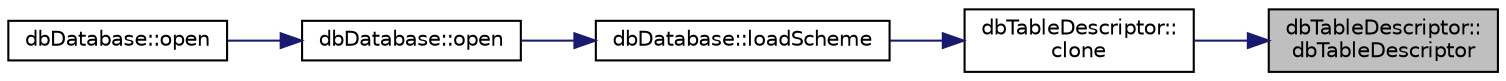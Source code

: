digraph "dbTableDescriptor::dbTableDescriptor"
{
 // INTERACTIVE_SVG=YES
 // LATEX_PDF_SIZE
  edge [fontname="Helvetica",fontsize="10",labelfontname="Helvetica",labelfontsize="10"];
  node [fontname="Helvetica",fontsize="10",shape=record];
  rankdir="RL";
  Node1 [label="dbTableDescriptor::\ldbTableDescriptor",height=0.2,width=0.4,color="black", fillcolor="grey75", style="filled", fontcolor="black",tooltip=" "];
  Node1 -> Node2 [dir="back",color="midnightblue",fontsize="10",style="solid"];
  Node2 [label="dbTableDescriptor::\lclone",height=0.2,width=0.4,color="black", fillcolor="white", style="filled",URL="$classdbTableDescriptor.html#adbe6a1bd1212bf75062e31fb64329365",tooltip=" "];
  Node2 -> Node3 [dir="back",color="midnightblue",fontsize="10",style="solid"];
  Node3 [label="dbDatabase::loadScheme",height=0.2,width=0.4,color="black", fillcolor="white", style="filled",URL="$classdbDatabase.html#a34f7fdfb518f16af21864b9b900477bc",tooltip=" "];
  Node3 -> Node4 [dir="back",color="midnightblue",fontsize="10",style="solid"];
  Node4 [label="dbDatabase::open",height=0.2,width=0.4,color="black", fillcolor="white", style="filled",URL="$classdbDatabase.html#a7292d5348484aa6e90ff5da3c94e01ff",tooltip=" "];
  Node4 -> Node5 [dir="back",color="midnightblue",fontsize="10",style="solid"];
  Node5 [label="dbDatabase::open",height=0.2,width=0.4,color="black", fillcolor="white", style="filled",URL="$classdbDatabase.html#a4e2aa3b70bf2d2124717a6843937b182",tooltip=" "];
}
